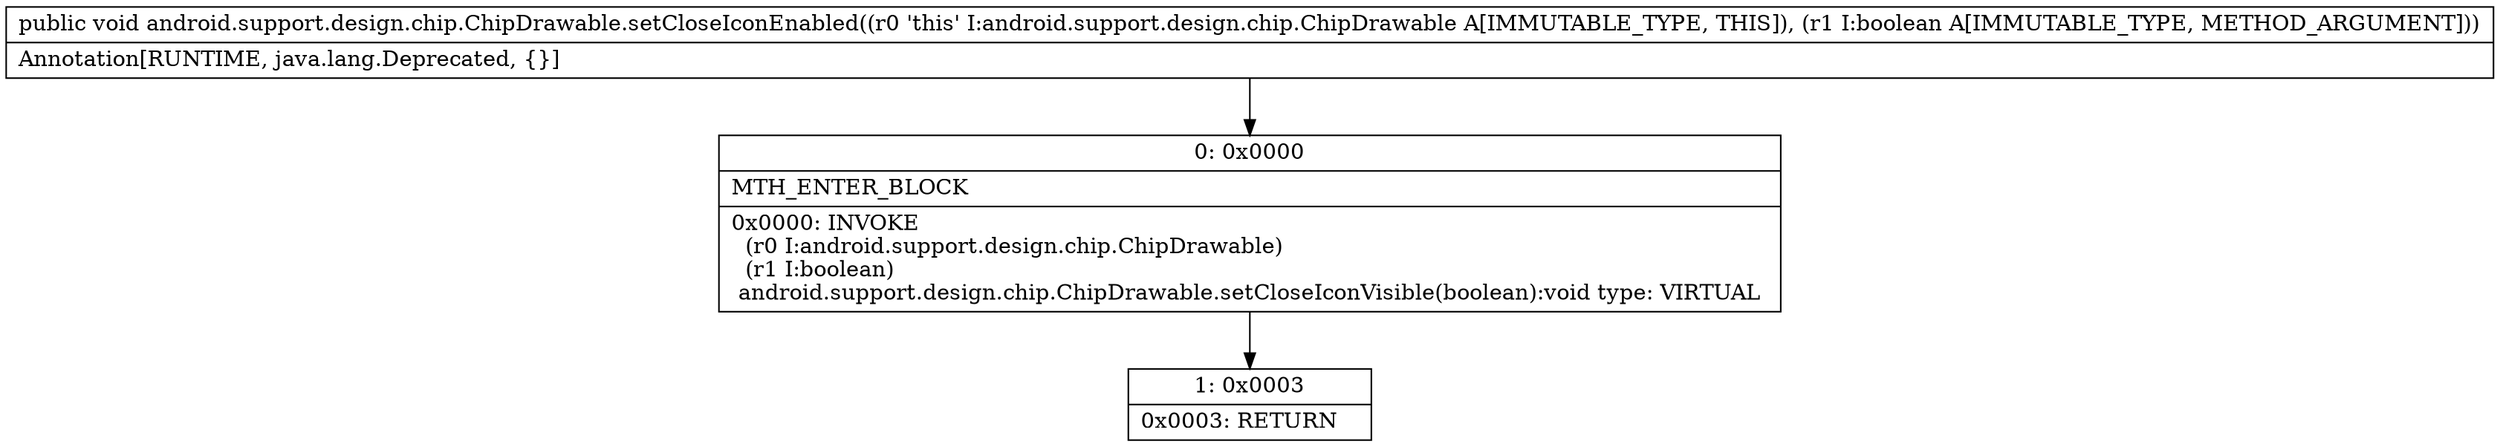 digraph "CFG forandroid.support.design.chip.ChipDrawable.setCloseIconEnabled(Z)V" {
Node_0 [shape=record,label="{0\:\ 0x0000|MTH_ENTER_BLOCK\l|0x0000: INVOKE  \l  (r0 I:android.support.design.chip.ChipDrawable)\l  (r1 I:boolean)\l android.support.design.chip.ChipDrawable.setCloseIconVisible(boolean):void type: VIRTUAL \l}"];
Node_1 [shape=record,label="{1\:\ 0x0003|0x0003: RETURN   \l}"];
MethodNode[shape=record,label="{public void android.support.design.chip.ChipDrawable.setCloseIconEnabled((r0 'this' I:android.support.design.chip.ChipDrawable A[IMMUTABLE_TYPE, THIS]), (r1 I:boolean A[IMMUTABLE_TYPE, METHOD_ARGUMENT]))  | Annotation[RUNTIME, java.lang.Deprecated, \{\}]\l}"];
MethodNode -> Node_0;
Node_0 -> Node_1;
}


